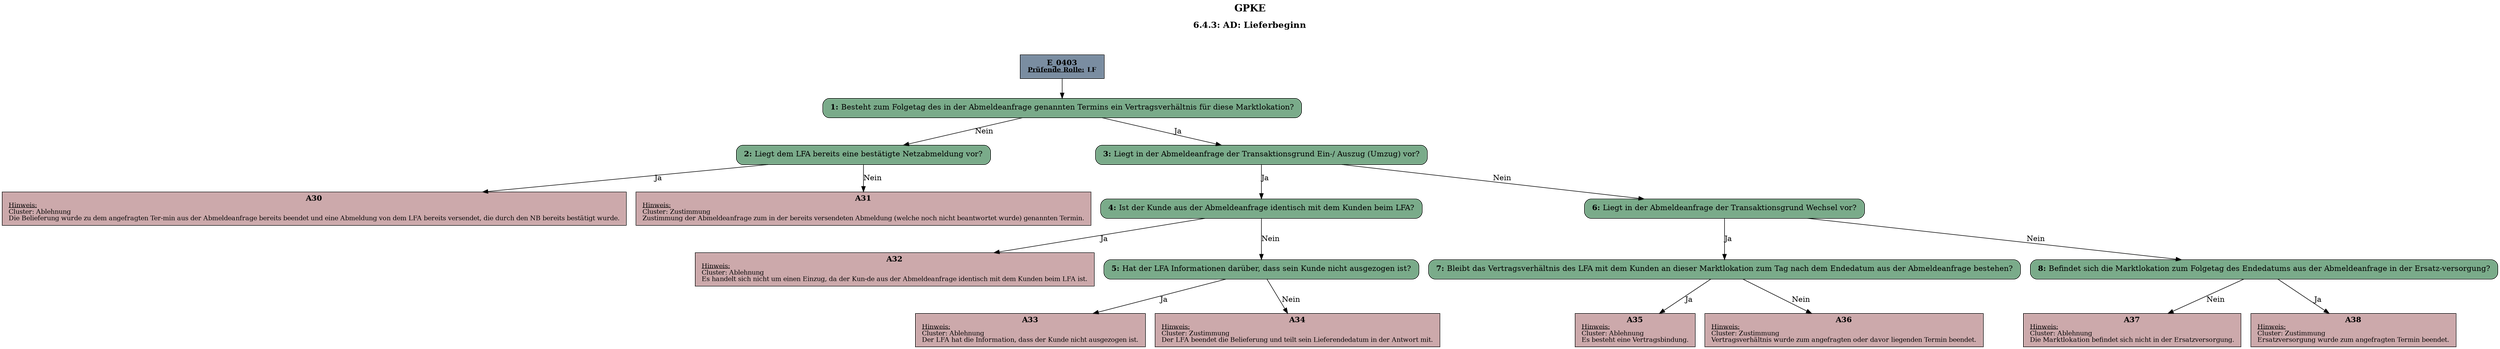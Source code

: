 digraph D {
    labelloc="t";
    label=<<B><FONT POINT-SIZE="18">GPKE</FONT></B><BR/><BR/><B><FONT POINT-SIZE="16">6.4.3: AD: Lieferbeginn</FONT></B><BR/><BR/><BR/><BR/>>;
    "Start" [margin="0.2,0.12", shape=box, style=filled, fillcolor="#7a8da1", label=<<B>E_0403</B><BR align="center"/><FONT point-size="12"><B><U>Prüfende Rolle:</U> LF</B></FONT><BR align="center"/>>];
    "1" [margin="0.2,0.12", shape=box, style="filled,rounded", fillcolor="#7aab8a", label=<<B>1: </B>Besteht zum Folgetag des in der Abmeldeanfrage genannten Termins ein Vertragsverhältnis für diese Marktlokation?<BR align="left"/>>];
    "2" [margin="0.2,0.12", shape=box, style="filled,rounded", fillcolor="#7aab8a", label=<<B>2: </B>Liegt dem LFA bereits eine bestätigte Netzabmeldung vor?<BR align="left"/>>];
    "A30" [margin="0.17,0.08", shape=box, style=filled, fillcolor="#cca9ab", label=<<B>A30</B><BR align="center"/><FONT point-size="12"><U>Hinweis:</U><BR align="left"/>Cluster: Ablehnung<BR align="left"/>Die Belieferung wurde zu dem angefragten Ter-min aus der Abmeldeanfrage bereits beendet und eine Abmeldung von dem LFA bereits versendet, die durch den NB bereits bestätigt wurde.<BR align="left"/></FONT>>];
    "A31" [margin="0.17,0.08", shape=box, style=filled, fillcolor="#cca9ab", label=<<B>A31</B><BR align="center"/><FONT point-size="12"><U>Hinweis:</U><BR align="left"/>Cluster: Zustimmung<BR align="left"/>Zustimmung der Abmeldeanfrage zum in der bereits versendeten Abmeldung (welche noch nicht beantwortet wurde) genannten Termin.<BR align="left"/></FONT>>];
    "3" [margin="0.2,0.12", shape=box, style="filled,rounded", fillcolor="#7aab8a", label=<<B>3: </B>Liegt in der Abmeldeanfrage der Transaktionsgrund Ein-/ Auszug (Umzug) vor?<BR align="left"/>>];
    "4" [margin="0.2,0.12", shape=box, style="filled,rounded", fillcolor="#7aab8a", label=<<B>4: </B>Ist der Kunde aus der Abmeldeanfrage identisch mit dem Kunden beim LFA?<BR align="left"/>>];
    "A32" [margin="0.17,0.08", shape=box, style=filled, fillcolor="#cca9ab", label=<<B>A32</B><BR align="center"/><FONT point-size="12"><U>Hinweis:</U><BR align="left"/>Cluster: Ablehnung<BR align="left"/>Es handelt sich nicht um einen Einzug, da der Kun-de aus der Abmeldeanfrage identisch mit dem Kunden beim LFA ist.<BR align="left"/></FONT>>];
    "5" [margin="0.2,0.12", shape=box, style="filled,rounded", fillcolor="#7aab8a", label=<<B>5: </B>Hat der LFA Informationen darüber, dass sein Kunde nicht ausgezogen ist?<BR align="left"/>>];
    "A33" [margin="0.17,0.08", shape=box, style=filled, fillcolor="#cca9ab", label=<<B>A33</B><BR align="center"/><FONT point-size="12"><U>Hinweis:</U><BR align="left"/>Cluster: Ablehnung<BR align="left"/>Der LFA hat die Information, dass der Kunde nicht ausgezogen ist.<BR align="left"/></FONT>>];
    "A34" [margin="0.17,0.08", shape=box, style=filled, fillcolor="#cca9ab", label=<<B>A34</B><BR align="center"/><FONT point-size="12"><U>Hinweis:</U><BR align="left"/>Cluster: Zustimmung <BR align="left"/>Der LFA beendet die Belieferung und teilt sein Lieferendedatum in der Antwort mit.<BR align="left"/></FONT>>];
    "6" [margin="0.2,0.12", shape=box, style="filled,rounded", fillcolor="#7aab8a", label=<<B>6: </B>Liegt in der Abmeldeanfrage der Transaktionsgrund Wechsel vor?<BR align="left"/>>];
    "7" [margin="0.2,0.12", shape=box, style="filled,rounded", fillcolor="#7aab8a", label=<<B>7: </B>Bleibt das Vertragsverhältnis des LFA mit dem Kunden an dieser Marktlokation zum Tag nach dem Endedatum aus der Abmeldeanfrage bestehen?<BR align="left"/>>];
    "A35" [margin="0.17,0.08", shape=box, style=filled, fillcolor="#cca9ab", label=<<B>A35</B><BR align="center"/><FONT point-size="12"><U>Hinweis:</U><BR align="left"/>Cluster: Ablehnung<BR align="left"/>Es besteht eine Vertragsbindung.<BR align="left"/></FONT>>];
    "A36" [margin="0.17,0.08", shape=box, style=filled, fillcolor="#cca9ab", label=<<B>A36</B><BR align="center"/><FONT point-size="12"><U>Hinweis:</U><BR align="left"/>Cluster: Zustimmung<BR align="left"/>Vertragsverhältnis wurde zum angefragten oder davor liegenden Termin beendet.<BR align="left"/></FONT>>];
    "8" [margin="0.2,0.12", shape=box, style="filled,rounded", fillcolor="#7aab8a", label=<<B>8: </B>Befindet sich die Marktlokation zum Folgetag des Endedatums aus der Abmeldeanfrage in der Ersatz-versorgung?<BR align="left"/>>];
    "A37" [margin="0.17,0.08", shape=box, style=filled, fillcolor="#cca9ab", label=<<B>A37</B><BR align="center"/><FONT point-size="12"><U>Hinweis:</U><BR align="left"/>Cluster: Ablehnung<BR align="left"/>Die Marktlokation befindet sich nicht in der Ersatzversorgung.<BR align="left"/></FONT>>];
    "A38" [margin="0.17,0.08", shape=box, style=filled, fillcolor="#cca9ab", label=<<B>A38</B><BR align="center"/><FONT point-size="12"><U>Hinweis:</U><BR align="left"/>Cluster: Zustimmung<BR align="left"/>Ersatzversorgung wurde zum angefragten Termin beendet.<BR align="left"/></FONT>>];

    "Start" -> "1";
    "1" -> "3" [label="Ja"];
    "1" -> "2" [label="Nein"];
    "2" -> "A30" [label="Ja"];
    "2" -> "A31" [label="Nein"];
    "3" -> "6" [label="Nein"];
    "3" -> "4" [label="Ja"];
    "4" -> "A32" [label="Ja"];
    "4" -> "5" [label="Nein"];
    "5" -> "A33" [label="Ja"];
    "5" -> "A34" [label="Nein"];
    "6" -> "8" [label="Nein"];
    "6" -> "7" [label="Ja"];
    "7" -> "A35" [label="Ja"];
    "7" -> "A36" [label="Nein"];
    "8" -> "A37" [label="Nein"];
    "8" -> "A38" [label="Ja"];

    bgcolor="transparent";
}